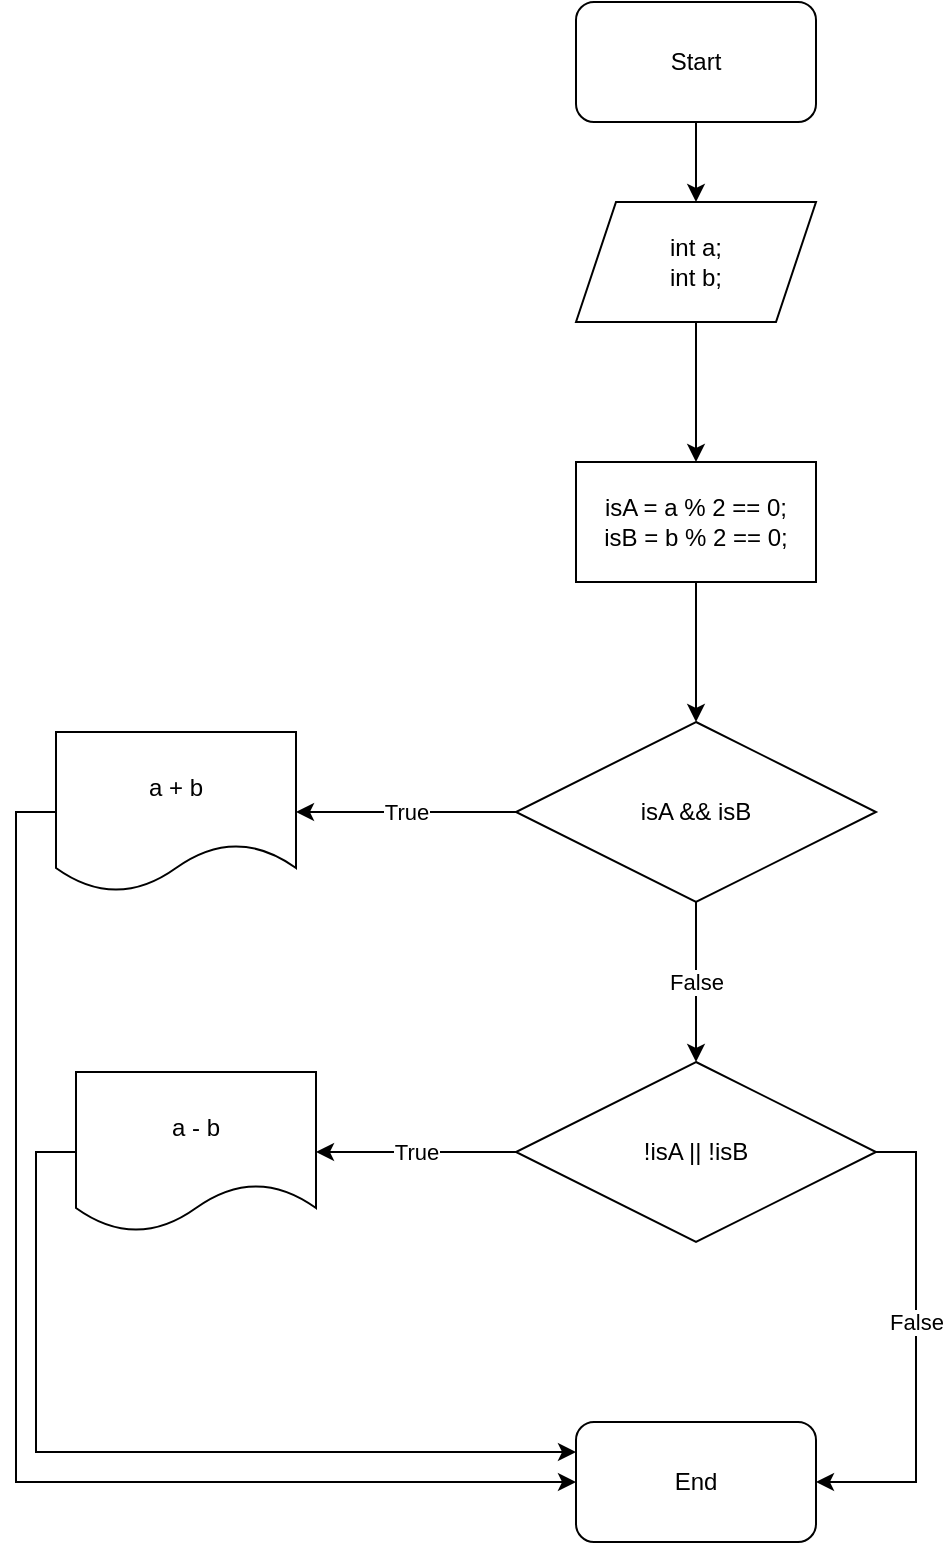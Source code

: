 <mxfile version="24.7.17">
  <diagram name="Page-1" id="HuCP2uXDBzLmcIKVqRLF">
    <mxGraphModel dx="1434" dy="780" grid="1" gridSize="10" guides="1" tooltips="1" connect="1" arrows="1" fold="1" page="1" pageScale="1" pageWidth="850" pageHeight="1100" math="0" shadow="0">
      <root>
        <mxCell id="0" />
        <mxCell id="1" parent="0" />
        <mxCell id="A2-Gz5Nf2j77Z33KrZrH-3" value="" style="edgeStyle=orthogonalEdgeStyle;rounded=0;orthogonalLoop=1;jettySize=auto;html=1;" parent="1" source="A2-Gz5Nf2j77Z33KrZrH-1" target="A2-Gz5Nf2j77Z33KrZrH-2" edge="1">
          <mxGeometry relative="1" as="geometry" />
        </mxCell>
        <mxCell id="A2-Gz5Nf2j77Z33KrZrH-1" value="Start" style="rounded=1;whiteSpace=wrap;html=1;" parent="1" vertex="1">
          <mxGeometry x="360" y="30" width="120" height="60" as="geometry" />
        </mxCell>
        <mxCell id="A2-Gz5Nf2j77Z33KrZrH-5" value="" style="edgeStyle=orthogonalEdgeStyle;rounded=0;orthogonalLoop=1;jettySize=auto;html=1;" parent="1" source="A2-Gz5Nf2j77Z33KrZrH-2" edge="1">
          <mxGeometry relative="1" as="geometry">
            <mxPoint x="420" y="260" as="targetPoint" />
          </mxGeometry>
        </mxCell>
        <mxCell id="A2-Gz5Nf2j77Z33KrZrH-2" value="int a;&lt;div&gt;int b;&lt;/div&gt;" style="shape=parallelogram;perimeter=parallelogramPerimeter;whiteSpace=wrap;html=1;fixedSize=1;" parent="1" vertex="1">
          <mxGeometry x="360" y="130" width="120" height="60" as="geometry" />
        </mxCell>
        <mxCell id="A2-Gz5Nf2j77Z33KrZrH-8" value="" style="edgeStyle=orthogonalEdgeStyle;rounded=0;orthogonalLoop=1;jettySize=auto;html=1;" parent="1" source="A2-Gz5Nf2j77Z33KrZrH-6" target="A2-Gz5Nf2j77Z33KrZrH-7" edge="1">
          <mxGeometry relative="1" as="geometry" />
        </mxCell>
        <mxCell id="A2-Gz5Nf2j77Z33KrZrH-6" value="isA = a % 2 == 0;&lt;div&gt;isB = b % 2 == 0;&lt;/div&gt;" style="rounded=0;whiteSpace=wrap;html=1;" parent="1" vertex="1">
          <mxGeometry x="360" y="260" width="120" height="60" as="geometry" />
        </mxCell>
        <mxCell id="A2-Gz5Nf2j77Z33KrZrH-16" value="True" style="edgeStyle=orthogonalEdgeStyle;rounded=0;orthogonalLoop=1;jettySize=auto;html=1;" parent="1" source="A2-Gz5Nf2j77Z33KrZrH-7" target="A2-Gz5Nf2j77Z33KrZrH-15" edge="1">
          <mxGeometry relative="1" as="geometry" />
        </mxCell>
        <mxCell id="A2-Gz5Nf2j77Z33KrZrH-18" value="False" style="edgeStyle=orthogonalEdgeStyle;rounded=0;orthogonalLoop=1;jettySize=auto;html=1;" parent="1" source="A2-Gz5Nf2j77Z33KrZrH-7" target="A2-Gz5Nf2j77Z33KrZrH-17" edge="1">
          <mxGeometry relative="1" as="geometry" />
        </mxCell>
        <mxCell id="A2-Gz5Nf2j77Z33KrZrH-7" value="isA &amp;amp;&amp;amp; isB" style="rhombus;whiteSpace=wrap;html=1;rounded=0;" parent="1" vertex="1">
          <mxGeometry x="330" y="390" width="180" height="90" as="geometry" />
        </mxCell>
        <mxCell id="A2-Gz5Nf2j77Z33KrZrH-23" style="edgeStyle=orthogonalEdgeStyle;rounded=0;orthogonalLoop=1;jettySize=auto;html=1;exitX=0;exitY=0.5;exitDx=0;exitDy=0;entryX=0;entryY=0.5;entryDx=0;entryDy=0;" parent="1" source="A2-Gz5Nf2j77Z33KrZrH-15" target="A2-Gz5Nf2j77Z33KrZrH-22" edge="1">
          <mxGeometry relative="1" as="geometry" />
        </mxCell>
        <mxCell id="A2-Gz5Nf2j77Z33KrZrH-15" value="a + b" style="shape=document;whiteSpace=wrap;html=1;boundedLbl=1;rounded=0;" parent="1" vertex="1">
          <mxGeometry x="100" y="395" width="120" height="80" as="geometry" />
        </mxCell>
        <mxCell id="A2-Gz5Nf2j77Z33KrZrH-20" value="True" style="edgeStyle=orthogonalEdgeStyle;rounded=0;orthogonalLoop=1;jettySize=auto;html=1;" parent="1" source="A2-Gz5Nf2j77Z33KrZrH-17" target="A2-Gz5Nf2j77Z33KrZrH-19" edge="1">
          <mxGeometry relative="1" as="geometry" />
        </mxCell>
        <mxCell id="A2-Gz5Nf2j77Z33KrZrH-26" value="False" style="edgeStyle=orthogonalEdgeStyle;rounded=0;orthogonalLoop=1;jettySize=auto;html=1;exitX=1;exitY=0.5;exitDx=0;exitDy=0;entryX=1;entryY=0.5;entryDx=0;entryDy=0;" parent="1" source="A2-Gz5Nf2j77Z33KrZrH-17" target="A2-Gz5Nf2j77Z33KrZrH-22" edge="1">
          <mxGeometry x="-0.106" relative="1" as="geometry">
            <mxPoint as="offset" />
          </mxGeometry>
        </mxCell>
        <mxCell id="A2-Gz5Nf2j77Z33KrZrH-17" value="!isA || !isB" style="rhombus;whiteSpace=wrap;html=1;rounded=0;" parent="1" vertex="1">
          <mxGeometry x="330" y="560" width="180" height="90" as="geometry" />
        </mxCell>
        <mxCell id="A2-Gz5Nf2j77Z33KrZrH-24" style="edgeStyle=orthogonalEdgeStyle;rounded=0;orthogonalLoop=1;jettySize=auto;html=1;exitX=0;exitY=0.5;exitDx=0;exitDy=0;entryX=0;entryY=0.25;entryDx=0;entryDy=0;" parent="1" source="A2-Gz5Nf2j77Z33KrZrH-19" target="A2-Gz5Nf2j77Z33KrZrH-22" edge="1">
          <mxGeometry relative="1" as="geometry" />
        </mxCell>
        <mxCell id="A2-Gz5Nf2j77Z33KrZrH-19" value="a - b" style="shape=document;whiteSpace=wrap;html=1;boundedLbl=1;rounded=0;" parent="1" vertex="1">
          <mxGeometry x="110" y="565" width="120" height="80" as="geometry" />
        </mxCell>
        <mxCell id="A2-Gz5Nf2j77Z33KrZrH-22" value="End" style="rounded=1;whiteSpace=wrap;html=1;" parent="1" vertex="1">
          <mxGeometry x="360" y="740" width="120" height="60" as="geometry" />
        </mxCell>
      </root>
    </mxGraphModel>
  </diagram>
</mxfile>
